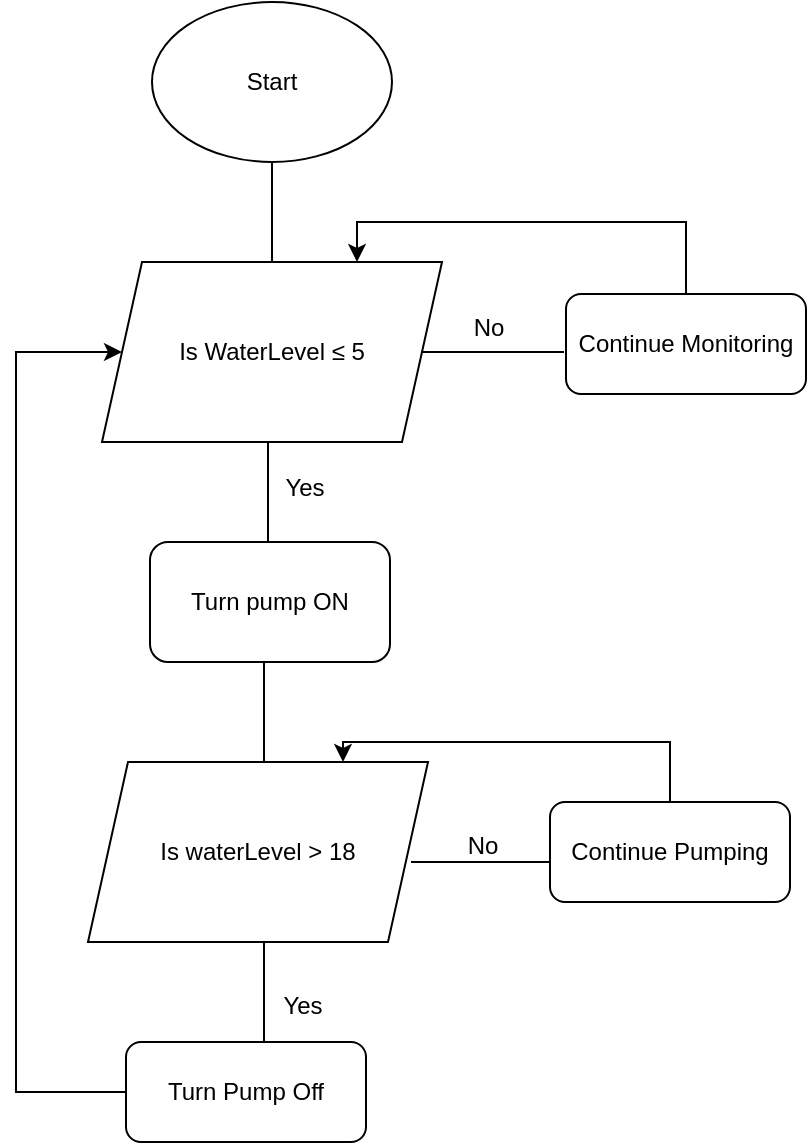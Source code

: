 <mxfile version="24.7.16">
  <diagram id="C5RBs43oDa-KdzZeNtuy" name="Page-1">
    <mxGraphModel dx="911" dy="526" grid="1" gridSize="10" guides="1" tooltips="1" connect="1" arrows="1" fold="1" page="1" pageScale="1" pageWidth="827" pageHeight="1169" math="0" shadow="0">
      <root>
        <mxCell id="WIyWlLk6GJQsqaUBKTNV-0" />
        <mxCell id="WIyWlLk6GJQsqaUBKTNV-1" parent="WIyWlLk6GJQsqaUBKTNV-0" />
        <mxCell id="mvckCps3GvG-LsRMbmpY-82" value="Start" style="ellipse;whiteSpace=wrap;html=1;fontSize=12;fontStyle=0" vertex="1" parent="WIyWlLk6GJQsqaUBKTNV-1">
          <mxGeometry x="508" y="20" width="120" height="80" as="geometry" />
        </mxCell>
        <mxCell id="mvckCps3GvG-LsRMbmpY-83" value="" style="endArrow=none;html=1;rounded=0;entryX=0.5;entryY=1;entryDx=0;entryDy=0;" edge="1" parent="WIyWlLk6GJQsqaUBKTNV-1" target="mvckCps3GvG-LsRMbmpY-82">
          <mxGeometry width="50" height="50" relative="1" as="geometry">
            <mxPoint x="568" y="150" as="sourcePoint" />
            <mxPoint x="594" y="230" as="targetPoint" />
          </mxGeometry>
        </mxCell>
        <mxCell id="mvckCps3GvG-LsRMbmpY-84" value="Is WaterLevel ≤ 5" style="shape=parallelogram;perimeter=parallelogramPerimeter;whiteSpace=wrap;html=1;fixedSize=1;fontStyle=0;fontSize=12;" vertex="1" parent="WIyWlLk6GJQsqaUBKTNV-1">
          <mxGeometry x="483" y="150" width="170" height="90" as="geometry" />
        </mxCell>
        <mxCell id="mvckCps3GvG-LsRMbmpY-85" value="" style="endArrow=none;html=1;rounded=0;entryX=0.5;entryY=1;entryDx=0;entryDy=0;" edge="1" parent="WIyWlLk6GJQsqaUBKTNV-1">
          <mxGeometry width="50" height="50" relative="1" as="geometry">
            <mxPoint x="566" y="290" as="sourcePoint" />
            <mxPoint x="566" y="240" as="targetPoint" />
          </mxGeometry>
        </mxCell>
        <mxCell id="mvckCps3GvG-LsRMbmpY-87" value="Yes" style="text;html=1;align=center;verticalAlign=middle;resizable=0;points=[];autosize=1;strokeColor=none;fillColor=none;" vertex="1" parent="WIyWlLk6GJQsqaUBKTNV-1">
          <mxGeometry x="564" y="248" width="40" height="30" as="geometry" />
        </mxCell>
        <mxCell id="mvckCps3GvG-LsRMbmpY-88" value="" style="endArrow=none;html=1;rounded=0;exitX=1;exitY=0.5;exitDx=0;exitDy=0;" edge="1" parent="WIyWlLk6GJQsqaUBKTNV-1" source="mvckCps3GvG-LsRMbmpY-84">
          <mxGeometry width="50" height="50" relative="1" as="geometry">
            <mxPoint x="578" y="160" as="sourcePoint" />
            <mxPoint x="714" y="195" as="targetPoint" />
          </mxGeometry>
        </mxCell>
        <mxCell id="mvckCps3GvG-LsRMbmpY-90" value="No" style="text;html=1;align=center;verticalAlign=middle;resizable=0;points=[];autosize=1;strokeColor=none;fillColor=none;" vertex="1" parent="WIyWlLk6GJQsqaUBKTNV-1">
          <mxGeometry x="656" y="168" width="40" height="30" as="geometry" />
        </mxCell>
        <mxCell id="mvckCps3GvG-LsRMbmpY-91" value="" style="endArrow=none;html=1;rounded=0;entryX=0.5;entryY=1;entryDx=0;entryDy=0;" edge="1" parent="WIyWlLk6GJQsqaUBKTNV-1">
          <mxGeometry width="50" height="50" relative="1" as="geometry">
            <mxPoint x="564" y="400" as="sourcePoint" />
            <mxPoint x="564" y="350" as="targetPoint" />
          </mxGeometry>
        </mxCell>
        <mxCell id="mvckCps3GvG-LsRMbmpY-92" value="Is waterLevel &amp;gt; 18" style="shape=parallelogram;perimeter=parallelogramPerimeter;whiteSpace=wrap;html=1;fixedSize=1;fontStyle=0;fontSize=12;" vertex="1" parent="WIyWlLk6GJQsqaUBKTNV-1">
          <mxGeometry x="476" y="400" width="170" height="90" as="geometry" />
        </mxCell>
        <mxCell id="mvckCps3GvG-LsRMbmpY-93" value="No" style="text;html=1;align=center;verticalAlign=middle;resizable=0;points=[];autosize=1;strokeColor=none;fillColor=none;" vertex="1" parent="WIyWlLk6GJQsqaUBKTNV-1">
          <mxGeometry x="653" y="427" width="40" height="30" as="geometry" />
        </mxCell>
        <mxCell id="mvckCps3GvG-LsRMbmpY-94" value="" style="endArrow=none;html=1;rounded=0;exitX=1;exitY=0.5;exitDx=0;exitDy=0;" edge="1" parent="WIyWlLk6GJQsqaUBKTNV-1">
          <mxGeometry width="50" height="50" relative="1" as="geometry">
            <mxPoint x="637.5" y="450" as="sourcePoint" />
            <mxPoint x="708.5" y="450" as="targetPoint" />
          </mxGeometry>
        </mxCell>
        <mxCell id="mvckCps3GvG-LsRMbmpY-95" value="" style="endArrow=none;html=1;rounded=0;entryX=0.5;entryY=1;entryDx=0;entryDy=0;" edge="1" parent="WIyWlLk6GJQsqaUBKTNV-1">
          <mxGeometry width="50" height="50" relative="1" as="geometry">
            <mxPoint x="564" y="540" as="sourcePoint" />
            <mxPoint x="564" y="490" as="targetPoint" />
          </mxGeometry>
        </mxCell>
        <mxCell id="mvckCps3GvG-LsRMbmpY-97" value="Yes" style="text;html=1;align=center;verticalAlign=middle;resizable=0;points=[];autosize=1;strokeColor=none;fillColor=none;" vertex="1" parent="WIyWlLk6GJQsqaUBKTNV-1">
          <mxGeometry x="563" y="507" width="40" height="30" as="geometry" />
        </mxCell>
        <mxCell id="mvckCps3GvG-LsRMbmpY-115" style="edgeStyle=orthogonalEdgeStyle;rounded=0;orthogonalLoop=1;jettySize=auto;html=1;exitX=0.5;exitY=0;exitDx=0;exitDy=0;entryX=0.75;entryY=0;entryDx=0;entryDy=0;" edge="1" parent="WIyWlLk6GJQsqaUBKTNV-1" source="mvckCps3GvG-LsRMbmpY-108" target="mvckCps3GvG-LsRMbmpY-84">
          <mxGeometry relative="1" as="geometry">
            <Array as="points">
              <mxPoint x="775" y="130" />
              <mxPoint x="611" y="130" />
            </Array>
          </mxGeometry>
        </mxCell>
        <mxCell id="mvckCps3GvG-LsRMbmpY-108" value="Continue Monitoring" style="rounded=1;whiteSpace=wrap;html=1;" vertex="1" parent="WIyWlLk6GJQsqaUBKTNV-1">
          <mxGeometry x="715" y="166" width="120" height="50" as="geometry" />
        </mxCell>
        <mxCell id="mvckCps3GvG-LsRMbmpY-111" style="edgeStyle=orthogonalEdgeStyle;rounded=0;orthogonalLoop=1;jettySize=auto;html=1;entryX=0.75;entryY=0;entryDx=0;entryDy=0;exitX=0.5;exitY=0;exitDx=0;exitDy=0;" edge="1" parent="WIyWlLk6GJQsqaUBKTNV-1" source="mvckCps3GvG-LsRMbmpY-109" target="mvckCps3GvG-LsRMbmpY-92">
          <mxGeometry relative="1" as="geometry">
            <Array as="points">
              <mxPoint x="767" y="390" />
              <mxPoint x="604" y="390" />
            </Array>
          </mxGeometry>
        </mxCell>
        <mxCell id="mvckCps3GvG-LsRMbmpY-109" value="Continue Pumping" style="rounded=1;whiteSpace=wrap;html=1;" vertex="1" parent="WIyWlLk6GJQsqaUBKTNV-1">
          <mxGeometry x="707" y="420" width="120" height="50" as="geometry" />
        </mxCell>
        <mxCell id="mvckCps3GvG-LsRMbmpY-113" style="edgeStyle=orthogonalEdgeStyle;rounded=0;orthogonalLoop=1;jettySize=auto;html=1;entryX=0;entryY=0.5;entryDx=0;entryDy=0;" edge="1" parent="WIyWlLk6GJQsqaUBKTNV-1" source="mvckCps3GvG-LsRMbmpY-112" target="mvckCps3GvG-LsRMbmpY-84">
          <mxGeometry relative="1" as="geometry">
            <Array as="points">
              <mxPoint x="440" y="565" />
              <mxPoint x="440" y="195" />
            </Array>
          </mxGeometry>
        </mxCell>
        <mxCell id="mvckCps3GvG-LsRMbmpY-112" value="Turn Pump Off" style="rounded=1;whiteSpace=wrap;html=1;" vertex="1" parent="WIyWlLk6GJQsqaUBKTNV-1">
          <mxGeometry x="495" y="540" width="120" height="50" as="geometry" />
        </mxCell>
        <mxCell id="mvckCps3GvG-LsRMbmpY-114" value="Turn pump ON" style="rounded=1;whiteSpace=wrap;html=1;" vertex="1" parent="WIyWlLk6GJQsqaUBKTNV-1">
          <mxGeometry x="507" y="290" width="120" height="60" as="geometry" />
        </mxCell>
      </root>
    </mxGraphModel>
  </diagram>
</mxfile>
